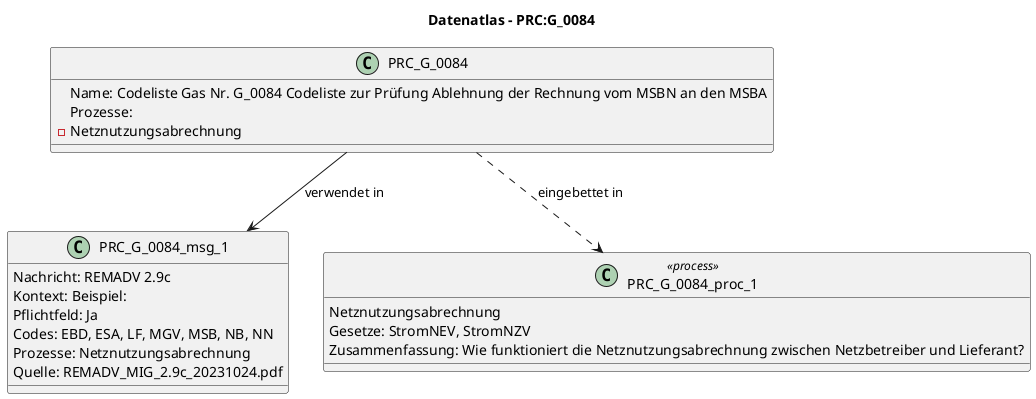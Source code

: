 @startuml
title Datenatlas – PRC:G_0084
class PRC_G_0084 {
  Name: Codeliste Gas Nr. G_0084 Codeliste zur Prüfung Ablehnung der Rechnung vom MSBN an den MSBA
  Prozesse:
    - Netznutzungsabrechnung
}
class PRC_G_0084_msg_1 {
  Nachricht: REMADV 2.9c
  Kontext: Beispiel:
  Pflichtfeld: Ja
  Codes: EBD, ESA, LF, MGV, MSB, NB, NN
  Prozesse: Netznutzungsabrechnung
  Quelle: REMADV_MIG_2.9c_20231024.pdf
}
PRC_G_0084 --> PRC_G_0084_msg_1 : verwendet in
class PRC_G_0084_proc_1 <<process>> {
  Netznutzungsabrechnung
  Gesetze: StromNEV, StromNZV
  Zusammenfassung: Wie funktioniert die Netznutzungsabrechnung zwischen Netzbetreiber und Lieferant?
}
PRC_G_0084 ..> PRC_G_0084_proc_1 : eingebettet in
@enduml